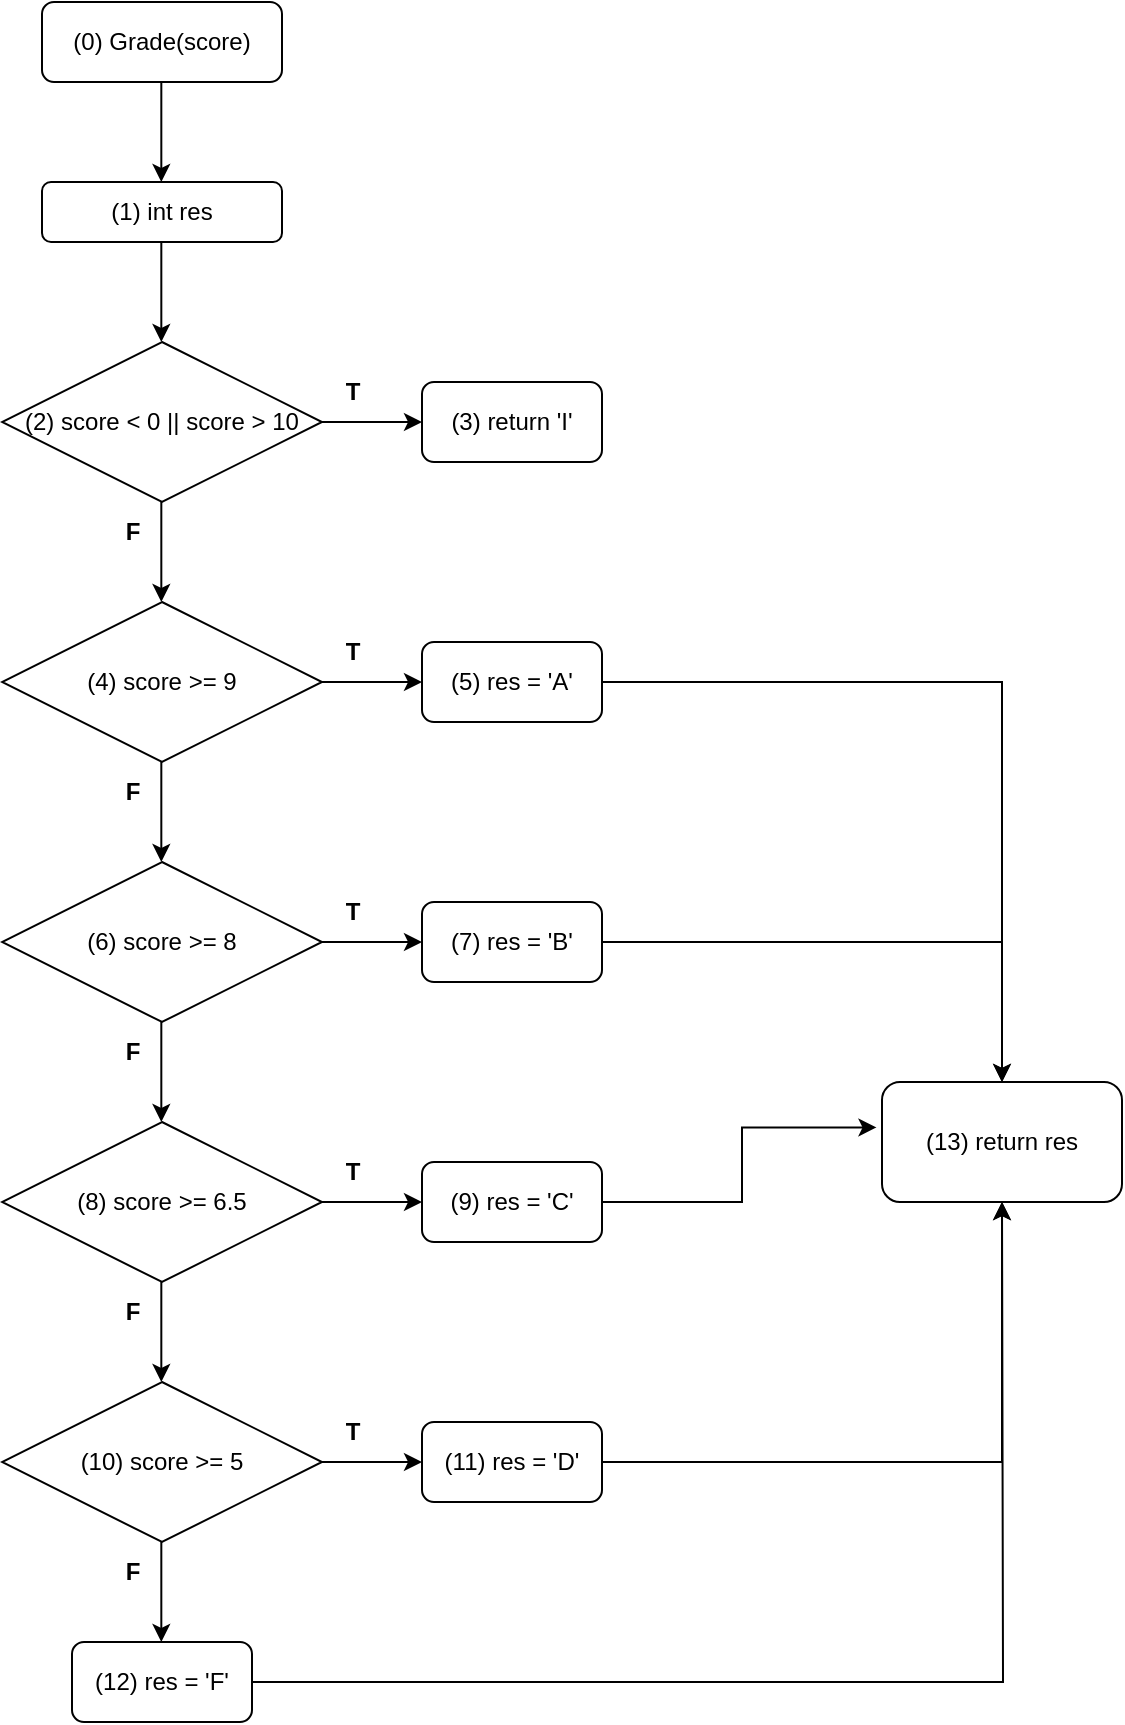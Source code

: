 <mxfile version="22.0.0" type="github">
  <diagram id="C5RBs43oDa-KdzZeNtuy" name="Page-1">
    <mxGraphModel dx="821" dy="426" grid="1" gridSize="10" guides="1" tooltips="1" connect="1" arrows="1" fold="1" page="1" pageScale="1" pageWidth="827" pageHeight="1169" math="0" shadow="0">
      <root>
        <mxCell id="WIyWlLk6GJQsqaUBKTNV-0" />
        <mxCell id="WIyWlLk6GJQsqaUBKTNV-1" parent="WIyWlLk6GJQsqaUBKTNV-0" />
        <mxCell id="WIyWlLk6GJQsqaUBKTNV-3" value="&lt;span id=&quot;selected_text&quot;&gt;&lt;/span&gt;&lt;span id=&quot;selected_text&quot;&gt;&lt;/span&gt;&lt;span id=&quot;selected_text&quot;&gt;&lt;/span&gt;&lt;span id=&quot;selected_text&quot;&gt;&lt;/span&gt;(0) Grade(score)" style="rounded=1;whiteSpace=wrap;html=1;fontSize=12;glass=0;strokeWidth=1;shadow=0;" parent="WIyWlLk6GJQsqaUBKTNV-1" vertex="1">
          <mxGeometry x="160" y="80" width="120" height="40" as="geometry" />
        </mxCell>
        <mxCell id="-9kJ9Q-LKWFbZZimXgtn-3" value="" style="endArrow=classic;html=1;rounded=0;" edge="1" parent="WIyWlLk6GJQsqaUBKTNV-1">
          <mxGeometry width="50" height="50" relative="1" as="geometry">
            <mxPoint x="219.66" y="120" as="sourcePoint" />
            <mxPoint x="219.66" y="170" as="targetPoint" />
          </mxGeometry>
        </mxCell>
        <mxCell id="-9kJ9Q-LKWFbZZimXgtn-5" value="&lt;span id=&quot;selected_text&quot;&gt;&lt;/span&gt;&lt;span id=&quot;selected_text&quot;&gt;&lt;/span&gt;&lt;span id=&quot;selected_text&quot;&gt;&lt;/span&gt;(1) int res" style="rounded=1;whiteSpace=wrap;html=1;" vertex="1" parent="WIyWlLk6GJQsqaUBKTNV-1">
          <mxGeometry x="160" y="170" width="120" height="30" as="geometry" />
        </mxCell>
        <mxCell id="-9kJ9Q-LKWFbZZimXgtn-6" value="" style="endArrow=classic;html=1;rounded=0;" edge="1" parent="WIyWlLk6GJQsqaUBKTNV-1">
          <mxGeometry width="50" height="50" relative="1" as="geometry">
            <mxPoint x="219.66" y="200" as="sourcePoint" />
            <mxPoint x="219.66" y="250" as="targetPoint" />
          </mxGeometry>
        </mxCell>
        <mxCell id="-9kJ9Q-LKWFbZZimXgtn-7" value="&lt;span id=&quot;selected_text&quot;&gt;&lt;/span&gt;&lt;span id=&quot;selected_text&quot;&gt;&lt;/span&gt;(2) score &amp;lt; 0 || score &amp;gt; 10" style="rhombus;whiteSpace=wrap;html=1;" vertex="1" parent="WIyWlLk6GJQsqaUBKTNV-1">
          <mxGeometry x="140" y="250" width="160" height="80" as="geometry" />
        </mxCell>
        <mxCell id="-9kJ9Q-LKWFbZZimXgtn-8" value="" style="endArrow=classic;html=1;rounded=0;" edge="1" parent="WIyWlLk6GJQsqaUBKTNV-1">
          <mxGeometry width="50" height="50" relative="1" as="geometry">
            <mxPoint x="300" y="290" as="sourcePoint" />
            <mxPoint x="350" y="290" as="targetPoint" />
          </mxGeometry>
        </mxCell>
        <mxCell id="-9kJ9Q-LKWFbZZimXgtn-9" value="&lt;span id=&quot;selected_text&quot;&gt;&lt;/span&gt;&lt;span id=&quot;selected_text&quot;&gt;&lt;/span&gt;&lt;span id=&quot;selected_text&quot;&gt;&lt;/span&gt;&lt;span id=&quot;selected_text&quot;&gt;&lt;/span&gt;&lt;span id=&quot;selected_text&quot;&gt;&lt;/span&gt;&lt;span id=&quot;selected_text&quot;&gt;&lt;/span&gt;(3) return &#39;I&#39;" style="rounded=1;whiteSpace=wrap;html=1;" vertex="1" parent="WIyWlLk6GJQsqaUBKTNV-1">
          <mxGeometry x="350" y="270" width="90" height="40" as="geometry" />
        </mxCell>
        <mxCell id="-9kJ9Q-LKWFbZZimXgtn-10" value="&lt;span id=&quot;selected_text&quot;&gt;&lt;/span&gt;&lt;b&gt;&lt;span id=&quot;selected_text&quot;&gt;&lt;/span&gt;T&lt;/b&gt;" style="text;html=1;align=center;verticalAlign=middle;resizable=0;points=[];autosize=1;strokeColor=none;fillColor=none;" vertex="1" parent="WIyWlLk6GJQsqaUBKTNV-1">
          <mxGeometry x="300" y="260" width="30" height="30" as="geometry" />
        </mxCell>
        <mxCell id="-9kJ9Q-LKWFbZZimXgtn-11" value="" style="endArrow=classic;html=1;rounded=0;" edge="1" parent="WIyWlLk6GJQsqaUBKTNV-1">
          <mxGeometry width="50" height="50" relative="1" as="geometry">
            <mxPoint x="219.66" y="330" as="sourcePoint" />
            <mxPoint x="219.66" y="380" as="targetPoint" />
          </mxGeometry>
        </mxCell>
        <mxCell id="-9kJ9Q-LKWFbZZimXgtn-13" value="&lt;b&gt;F&lt;/b&gt;" style="text;html=1;align=center;verticalAlign=middle;resizable=0;points=[];autosize=1;strokeColor=none;fillColor=none;" vertex="1" parent="WIyWlLk6GJQsqaUBKTNV-1">
          <mxGeometry x="190" y="330" width="30" height="30" as="geometry" />
        </mxCell>
        <mxCell id="-9kJ9Q-LKWFbZZimXgtn-15" value="&lt;span id=&quot;selected_text&quot;&gt;&lt;/span&gt;&lt;span id=&quot;selected_text&quot;&gt;&lt;/span&gt;&lt;span id=&quot;selected_text&quot;&gt;&lt;/span&gt;&lt;span id=&quot;selected_text&quot;&gt;&lt;/span&gt;(4) score &amp;gt;= 9" style="rhombus;whiteSpace=wrap;html=1;" vertex="1" parent="WIyWlLk6GJQsqaUBKTNV-1">
          <mxGeometry x="140" y="380" width="160" height="80" as="geometry" />
        </mxCell>
        <mxCell id="-9kJ9Q-LKWFbZZimXgtn-16" value="" style="endArrow=classic;html=1;rounded=0;" edge="1" parent="WIyWlLk6GJQsqaUBKTNV-1">
          <mxGeometry width="50" height="50" relative="1" as="geometry">
            <mxPoint x="300" y="420" as="sourcePoint" />
            <mxPoint x="350" y="420" as="targetPoint" />
          </mxGeometry>
        </mxCell>
        <mxCell id="-9kJ9Q-LKWFbZZimXgtn-17" value="&lt;span id=&quot;selected_text&quot;&gt;&lt;/span&gt;&lt;span id=&quot;selected_text&quot;&gt;&lt;/span&gt;&lt;span id=&quot;selected_text&quot;&gt;&lt;/span&gt;&lt;span id=&quot;selected_text&quot;&gt;&lt;/span&gt;&lt;span id=&quot;selected_text&quot;&gt;&lt;/span&gt;&lt;span id=&quot;selected_text&quot;&gt;&lt;/span&gt;&lt;span id=&quot;selected_text&quot;&gt;&lt;/span&gt;&lt;span id=&quot;selected_text&quot;&gt;&lt;/span&gt;&lt;span id=&quot;selected_text&quot;&gt;&lt;/span&gt;&lt;span id=&quot;selected_text&quot;&gt;&lt;/span&gt;(5) res = &#39;A&#39;" style="rounded=1;whiteSpace=wrap;html=1;" vertex="1" parent="WIyWlLk6GJQsqaUBKTNV-1">
          <mxGeometry x="350" y="400" width="90" height="40" as="geometry" />
        </mxCell>
        <mxCell id="-9kJ9Q-LKWFbZZimXgtn-18" value="&lt;span id=&quot;selected_text&quot;&gt;&lt;/span&gt;&lt;b&gt;&lt;span id=&quot;selected_text&quot;&gt;&lt;/span&gt;T&lt;/b&gt;" style="text;html=1;align=center;verticalAlign=middle;resizable=0;points=[];autosize=1;strokeColor=none;fillColor=none;" vertex="1" parent="WIyWlLk6GJQsqaUBKTNV-1">
          <mxGeometry x="300" y="390" width="30" height="30" as="geometry" />
        </mxCell>
        <mxCell id="-9kJ9Q-LKWFbZZimXgtn-19" value="" style="endArrow=classic;html=1;rounded=0;" edge="1" parent="WIyWlLk6GJQsqaUBKTNV-1">
          <mxGeometry width="50" height="50" relative="1" as="geometry">
            <mxPoint x="219.66" y="460" as="sourcePoint" />
            <mxPoint x="219.66" y="510" as="targetPoint" />
          </mxGeometry>
        </mxCell>
        <mxCell id="-9kJ9Q-LKWFbZZimXgtn-20" value="&lt;b&gt;F&lt;/b&gt;" style="text;html=1;align=center;verticalAlign=middle;resizable=0;points=[];autosize=1;strokeColor=none;fillColor=none;" vertex="1" parent="WIyWlLk6GJQsqaUBKTNV-1">
          <mxGeometry x="190" y="460" width="30" height="30" as="geometry" />
        </mxCell>
        <mxCell id="-9kJ9Q-LKWFbZZimXgtn-21" value="&lt;span id=&quot;selected_text&quot;&gt;&lt;/span&gt;&lt;span id=&quot;selected_text&quot;&gt;&lt;/span&gt;&lt;span id=&quot;selected_text&quot;&gt;&lt;/span&gt;&lt;span id=&quot;selected_text&quot;&gt;&lt;/span&gt;(6) score &amp;gt;= 8" style="rhombus;whiteSpace=wrap;html=1;" vertex="1" parent="WIyWlLk6GJQsqaUBKTNV-1">
          <mxGeometry x="140" y="510" width="160" height="80" as="geometry" />
        </mxCell>
        <mxCell id="-9kJ9Q-LKWFbZZimXgtn-22" value="" style="endArrow=classic;html=1;rounded=0;" edge="1" parent="WIyWlLk6GJQsqaUBKTNV-1">
          <mxGeometry width="50" height="50" relative="1" as="geometry">
            <mxPoint x="300" y="550" as="sourcePoint" />
            <mxPoint x="350" y="550" as="targetPoint" />
          </mxGeometry>
        </mxCell>
        <mxCell id="-9kJ9Q-LKWFbZZimXgtn-23" value="&lt;span id=&quot;selected_text&quot;&gt;&lt;/span&gt;&lt;span id=&quot;selected_text&quot;&gt;&lt;/span&gt;&lt;span id=&quot;selected_text&quot;&gt;&lt;/span&gt;&lt;span id=&quot;selected_text&quot;&gt;&lt;/span&gt;&lt;span id=&quot;selected_text&quot;&gt;&lt;/span&gt;&lt;span id=&quot;selected_text&quot;&gt;&lt;/span&gt;&lt;span id=&quot;selected_text&quot;&gt;&lt;/span&gt;&lt;span id=&quot;selected_text&quot;&gt;&lt;/span&gt;&lt;span id=&quot;selected_text&quot;&gt;&lt;/span&gt;&lt;span id=&quot;selected_text&quot;&gt;&lt;/span&gt;&lt;span id=&quot;selected_text&quot;&gt;&lt;/span&gt;(7) res = &#39;B&#39;" style="rounded=1;whiteSpace=wrap;html=1;" vertex="1" parent="WIyWlLk6GJQsqaUBKTNV-1">
          <mxGeometry x="350" y="530" width="90" height="40" as="geometry" />
        </mxCell>
        <mxCell id="-9kJ9Q-LKWFbZZimXgtn-24" value="&lt;span id=&quot;selected_text&quot;&gt;&lt;/span&gt;&lt;b&gt;&lt;span id=&quot;selected_text&quot;&gt;&lt;/span&gt;T&lt;/b&gt;" style="text;html=1;align=center;verticalAlign=middle;resizable=0;points=[];autosize=1;strokeColor=none;fillColor=none;" vertex="1" parent="WIyWlLk6GJQsqaUBKTNV-1">
          <mxGeometry x="300" y="520" width="30" height="30" as="geometry" />
        </mxCell>
        <mxCell id="-9kJ9Q-LKWFbZZimXgtn-25" value="" style="endArrow=classic;html=1;rounded=0;" edge="1" parent="WIyWlLk6GJQsqaUBKTNV-1">
          <mxGeometry width="50" height="50" relative="1" as="geometry">
            <mxPoint x="219.66" y="590" as="sourcePoint" />
            <mxPoint x="219.66" y="640" as="targetPoint" />
          </mxGeometry>
        </mxCell>
        <mxCell id="-9kJ9Q-LKWFbZZimXgtn-26" value="&lt;b&gt;F&lt;/b&gt;" style="text;html=1;align=center;verticalAlign=middle;resizable=0;points=[];autosize=1;strokeColor=none;fillColor=none;" vertex="1" parent="WIyWlLk6GJQsqaUBKTNV-1">
          <mxGeometry x="190" y="590" width="30" height="30" as="geometry" />
        </mxCell>
        <mxCell id="-9kJ9Q-LKWFbZZimXgtn-27" value="&lt;span id=&quot;selected_text&quot;&gt;&lt;/span&gt;&lt;span id=&quot;selected_text&quot;&gt;&lt;/span&gt;&lt;span id=&quot;selected_text&quot;&gt;&lt;/span&gt;&lt;span id=&quot;selected_text&quot;&gt;&lt;/span&gt;(8) score &amp;gt;= 6.5" style="rhombus;whiteSpace=wrap;html=1;" vertex="1" parent="WIyWlLk6GJQsqaUBKTNV-1">
          <mxGeometry x="140" y="640" width="160" height="80" as="geometry" />
        </mxCell>
        <mxCell id="-9kJ9Q-LKWFbZZimXgtn-28" value="" style="endArrow=classic;html=1;rounded=0;" edge="1" parent="WIyWlLk6GJQsqaUBKTNV-1">
          <mxGeometry width="50" height="50" relative="1" as="geometry">
            <mxPoint x="300" y="680" as="sourcePoint" />
            <mxPoint x="350" y="680" as="targetPoint" />
          </mxGeometry>
        </mxCell>
        <mxCell id="-9kJ9Q-LKWFbZZimXgtn-29" value="&lt;span id=&quot;selected_text&quot;&gt;&lt;/span&gt;&lt;span id=&quot;selected_text&quot;&gt;&lt;/span&gt;(9) res = &#39;C&#39;" style="rounded=1;whiteSpace=wrap;html=1;" vertex="1" parent="WIyWlLk6GJQsqaUBKTNV-1">
          <mxGeometry x="350" y="660" width="90" height="40" as="geometry" />
        </mxCell>
        <mxCell id="-9kJ9Q-LKWFbZZimXgtn-30" value="&lt;span id=&quot;selected_text&quot;&gt;&lt;/span&gt;&lt;b&gt;&lt;span id=&quot;selected_text&quot;&gt;&lt;/span&gt;T&lt;/b&gt;" style="text;html=1;align=center;verticalAlign=middle;resizable=0;points=[];autosize=1;strokeColor=none;fillColor=none;" vertex="1" parent="WIyWlLk6GJQsqaUBKTNV-1">
          <mxGeometry x="300" y="650" width="30" height="30" as="geometry" />
        </mxCell>
        <mxCell id="-9kJ9Q-LKWFbZZimXgtn-31" value="" style="endArrow=classic;html=1;rounded=0;" edge="1" parent="WIyWlLk6GJQsqaUBKTNV-1">
          <mxGeometry width="50" height="50" relative="1" as="geometry">
            <mxPoint x="219.66" y="720" as="sourcePoint" />
            <mxPoint x="219.66" y="770" as="targetPoint" />
          </mxGeometry>
        </mxCell>
        <mxCell id="-9kJ9Q-LKWFbZZimXgtn-32" value="&lt;b&gt;F&lt;/b&gt;" style="text;html=1;align=center;verticalAlign=middle;resizable=0;points=[];autosize=1;strokeColor=none;fillColor=none;" vertex="1" parent="WIyWlLk6GJQsqaUBKTNV-1">
          <mxGeometry x="190" y="720" width="30" height="30" as="geometry" />
        </mxCell>
        <mxCell id="-9kJ9Q-LKWFbZZimXgtn-33" value="&lt;span id=&quot;selected_text&quot;&gt;&lt;/span&gt;&lt;span id=&quot;selected_text&quot;&gt;&lt;/span&gt;&lt;span id=&quot;selected_text&quot;&gt;&lt;/span&gt;&lt;span id=&quot;selected_text&quot;&gt;&lt;/span&gt;(10) score &amp;gt;= 5" style="rhombus;whiteSpace=wrap;html=1;" vertex="1" parent="WIyWlLk6GJQsqaUBKTNV-1">
          <mxGeometry x="140" y="770" width="160" height="80" as="geometry" />
        </mxCell>
        <mxCell id="-9kJ9Q-LKWFbZZimXgtn-34" value="" style="endArrow=classic;html=1;rounded=0;" edge="1" parent="WIyWlLk6GJQsqaUBKTNV-1">
          <mxGeometry width="50" height="50" relative="1" as="geometry">
            <mxPoint x="300" y="810" as="sourcePoint" />
            <mxPoint x="350" y="810" as="targetPoint" />
          </mxGeometry>
        </mxCell>
        <mxCell id="-9kJ9Q-LKWFbZZimXgtn-50" style="edgeStyle=orthogonalEdgeStyle;rounded=0;orthogonalLoop=1;jettySize=auto;html=1;exitX=1;exitY=0.5;exitDx=0;exitDy=0;entryX=0.5;entryY=1;entryDx=0;entryDy=0;" edge="1" parent="WIyWlLk6GJQsqaUBKTNV-1" source="-9kJ9Q-LKWFbZZimXgtn-35" target="-9kJ9Q-LKWFbZZimXgtn-46">
          <mxGeometry relative="1" as="geometry" />
        </mxCell>
        <mxCell id="-9kJ9Q-LKWFbZZimXgtn-35" value="&lt;span id=&quot;selected_text&quot;&gt;&lt;/span&gt;&lt;span id=&quot;selected_text&quot;&gt;&lt;/span&gt;(11) res = &#39;D&#39;" style="rounded=1;whiteSpace=wrap;html=1;" vertex="1" parent="WIyWlLk6GJQsqaUBKTNV-1">
          <mxGeometry x="350" y="790" width="90" height="40" as="geometry" />
        </mxCell>
        <mxCell id="-9kJ9Q-LKWFbZZimXgtn-36" value="&lt;span id=&quot;selected_text&quot;&gt;&lt;/span&gt;&lt;b&gt;&lt;span id=&quot;selected_text&quot;&gt;&lt;/span&gt;T&lt;/b&gt;" style="text;html=1;align=center;verticalAlign=middle;resizable=0;points=[];autosize=1;strokeColor=none;fillColor=none;" vertex="1" parent="WIyWlLk6GJQsqaUBKTNV-1">
          <mxGeometry x="300" y="780" width="30" height="30" as="geometry" />
        </mxCell>
        <mxCell id="-9kJ9Q-LKWFbZZimXgtn-37" value="" style="endArrow=classic;html=1;rounded=0;" edge="1" parent="WIyWlLk6GJQsqaUBKTNV-1">
          <mxGeometry width="50" height="50" relative="1" as="geometry">
            <mxPoint x="219.66" y="850" as="sourcePoint" />
            <mxPoint x="219.66" y="900" as="targetPoint" />
          </mxGeometry>
        </mxCell>
        <mxCell id="-9kJ9Q-LKWFbZZimXgtn-38" value="&lt;b&gt;F&lt;/b&gt;" style="text;html=1;align=center;verticalAlign=middle;resizable=0;points=[];autosize=1;strokeColor=none;fillColor=none;" vertex="1" parent="WIyWlLk6GJQsqaUBKTNV-1">
          <mxGeometry x="190" y="850" width="30" height="30" as="geometry" />
        </mxCell>
        <mxCell id="-9kJ9Q-LKWFbZZimXgtn-51" style="edgeStyle=orthogonalEdgeStyle;rounded=0;orthogonalLoop=1;jettySize=auto;html=1;exitX=1;exitY=0.5;exitDx=0;exitDy=0;" edge="1" parent="WIyWlLk6GJQsqaUBKTNV-1" source="-9kJ9Q-LKWFbZZimXgtn-45">
          <mxGeometry relative="1" as="geometry">
            <mxPoint x="640" y="680" as="targetPoint" />
          </mxGeometry>
        </mxCell>
        <mxCell id="-9kJ9Q-LKWFbZZimXgtn-45" value="&lt;span id=&quot;selected_text&quot;&gt;&lt;/span&gt;&lt;span id=&quot;selected_text&quot;&gt;&lt;/span&gt;&lt;span id=&quot;selected_text&quot;&gt;&lt;/span&gt;&lt;span id=&quot;selected_text&quot;&gt;&lt;/span&gt;&lt;span id=&quot;selected_text&quot;&gt;&lt;/span&gt;&lt;span id=&quot;selected_text&quot;&gt;&lt;/span&gt;&lt;span id=&quot;selected_text&quot;&gt;&lt;/span&gt;&lt;span id=&quot;selected_text&quot;&gt;&lt;/span&gt;(12) res = &#39;F&#39;" style="rounded=1;whiteSpace=wrap;html=1;" vertex="1" parent="WIyWlLk6GJQsqaUBKTNV-1">
          <mxGeometry x="175" y="900" width="90" height="40" as="geometry" />
        </mxCell>
        <mxCell id="-9kJ9Q-LKWFbZZimXgtn-46" value="&lt;span id=&quot;selected_text&quot;&gt;&lt;/span&gt;&lt;span id=&quot;selected_text&quot;&gt;&lt;/span&gt;(13) return res" style="rounded=1;whiteSpace=wrap;html=1;" vertex="1" parent="WIyWlLk6GJQsqaUBKTNV-1">
          <mxGeometry x="580" y="620" width="120" height="60" as="geometry" />
        </mxCell>
        <mxCell id="-9kJ9Q-LKWFbZZimXgtn-47" value="" style="endArrow=classic;html=1;rounded=0;entryX=0.5;entryY=0;entryDx=0;entryDy=0;" edge="1" parent="WIyWlLk6GJQsqaUBKTNV-1" target="-9kJ9Q-LKWFbZZimXgtn-46">
          <mxGeometry width="50" height="50" relative="1" as="geometry">
            <mxPoint x="440" y="420" as="sourcePoint" />
            <mxPoint x="640" y="420" as="targetPoint" />
            <Array as="points">
              <mxPoint x="640" y="420" />
            </Array>
          </mxGeometry>
        </mxCell>
        <mxCell id="-9kJ9Q-LKWFbZZimXgtn-48" value="" style="endArrow=classic;html=1;rounded=0;" edge="1" parent="WIyWlLk6GJQsqaUBKTNV-1">
          <mxGeometry width="50" height="50" relative="1" as="geometry">
            <mxPoint x="440" y="550" as="sourcePoint" />
            <mxPoint x="640" y="620" as="targetPoint" />
            <Array as="points">
              <mxPoint x="640" y="550" />
            </Array>
          </mxGeometry>
        </mxCell>
        <mxCell id="-9kJ9Q-LKWFbZZimXgtn-49" style="edgeStyle=orthogonalEdgeStyle;rounded=0;orthogonalLoop=1;jettySize=auto;html=1;exitX=1;exitY=0.5;exitDx=0;exitDy=0;entryX=-0.023;entryY=0.379;entryDx=0;entryDy=0;entryPerimeter=0;" edge="1" parent="WIyWlLk6GJQsqaUBKTNV-1" source="-9kJ9Q-LKWFbZZimXgtn-29" target="-9kJ9Q-LKWFbZZimXgtn-46">
          <mxGeometry relative="1" as="geometry" />
        </mxCell>
      </root>
    </mxGraphModel>
  </diagram>
</mxfile>

